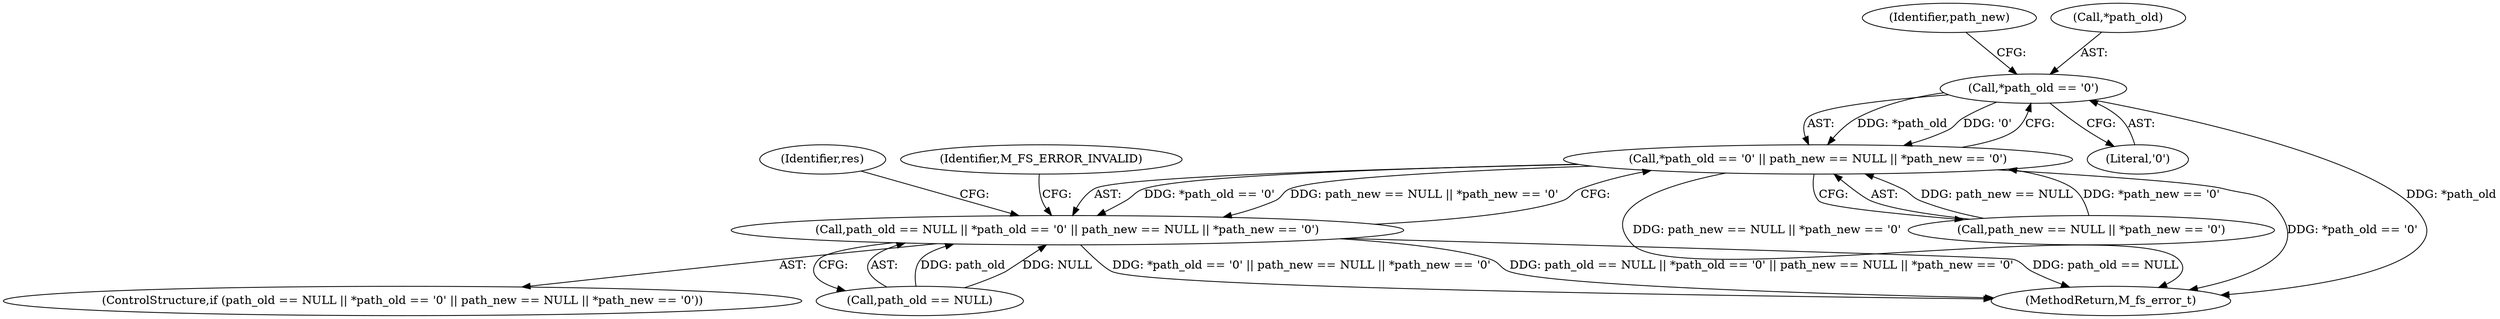 digraph "0_mstdlib_db124b8f607dd0a40a9aef2d4d468fad433522a7_0@pointer" {
"1000160" [label="(Call,*path_old == '\0')"];
"1000159" [label="(Call,*path_old == '\0' || path_new == NULL || *path_new == '\0')"];
"1000155" [label="(Call,path_old == NULL || *path_old == '\0' || path_new == NULL || *path_new == '\0')"];
"1000160" [label="(Call,*path_old == '\0')"];
"1000166" [label="(Identifier,path_new)"];
"1000176" [label="(Identifier,res)"];
"1000159" [label="(Call,*path_old == '\0' || path_new == NULL || *path_new == '\0')"];
"1000174" [label="(Identifier,M_FS_ERROR_INVALID)"];
"1000163" [label="(Literal,'\0')"];
"1000164" [label="(Call,path_new == NULL || *path_new == '\0')"];
"1000156" [label="(Call,path_old == NULL)"];
"1000161" [label="(Call,*path_old)"];
"1000154" [label="(ControlStructure,if (path_old == NULL || *path_old == '\0' || path_new == NULL || *path_new == '\0'))"];
"1000609" [label="(MethodReturn,M_fs_error_t)"];
"1000155" [label="(Call,path_old == NULL || *path_old == '\0' || path_new == NULL || *path_new == '\0')"];
"1000160" -> "1000159"  [label="AST: "];
"1000160" -> "1000163"  [label="CFG: "];
"1000161" -> "1000160"  [label="AST: "];
"1000163" -> "1000160"  [label="AST: "];
"1000166" -> "1000160"  [label="CFG: "];
"1000159" -> "1000160"  [label="CFG: "];
"1000160" -> "1000609"  [label="DDG: *path_old"];
"1000160" -> "1000159"  [label="DDG: *path_old"];
"1000160" -> "1000159"  [label="DDG: '\0'"];
"1000159" -> "1000155"  [label="AST: "];
"1000159" -> "1000164"  [label="CFG: "];
"1000164" -> "1000159"  [label="AST: "];
"1000155" -> "1000159"  [label="CFG: "];
"1000159" -> "1000609"  [label="DDG: path_new == NULL || *path_new == '\0'"];
"1000159" -> "1000609"  [label="DDG: *path_old == '\0'"];
"1000159" -> "1000155"  [label="DDG: *path_old == '\0'"];
"1000159" -> "1000155"  [label="DDG: path_new == NULL || *path_new == '\0'"];
"1000164" -> "1000159"  [label="DDG: path_new == NULL"];
"1000164" -> "1000159"  [label="DDG: *path_new == '\0'"];
"1000155" -> "1000154"  [label="AST: "];
"1000155" -> "1000156"  [label="CFG: "];
"1000156" -> "1000155"  [label="AST: "];
"1000174" -> "1000155"  [label="CFG: "];
"1000176" -> "1000155"  [label="CFG: "];
"1000155" -> "1000609"  [label="DDG: *path_old == '\0' || path_new == NULL || *path_new == '\0'"];
"1000155" -> "1000609"  [label="DDG: path_old == NULL || *path_old == '\0' || path_new == NULL || *path_new == '\0'"];
"1000155" -> "1000609"  [label="DDG: path_old == NULL"];
"1000156" -> "1000155"  [label="DDG: path_old"];
"1000156" -> "1000155"  [label="DDG: NULL"];
}
